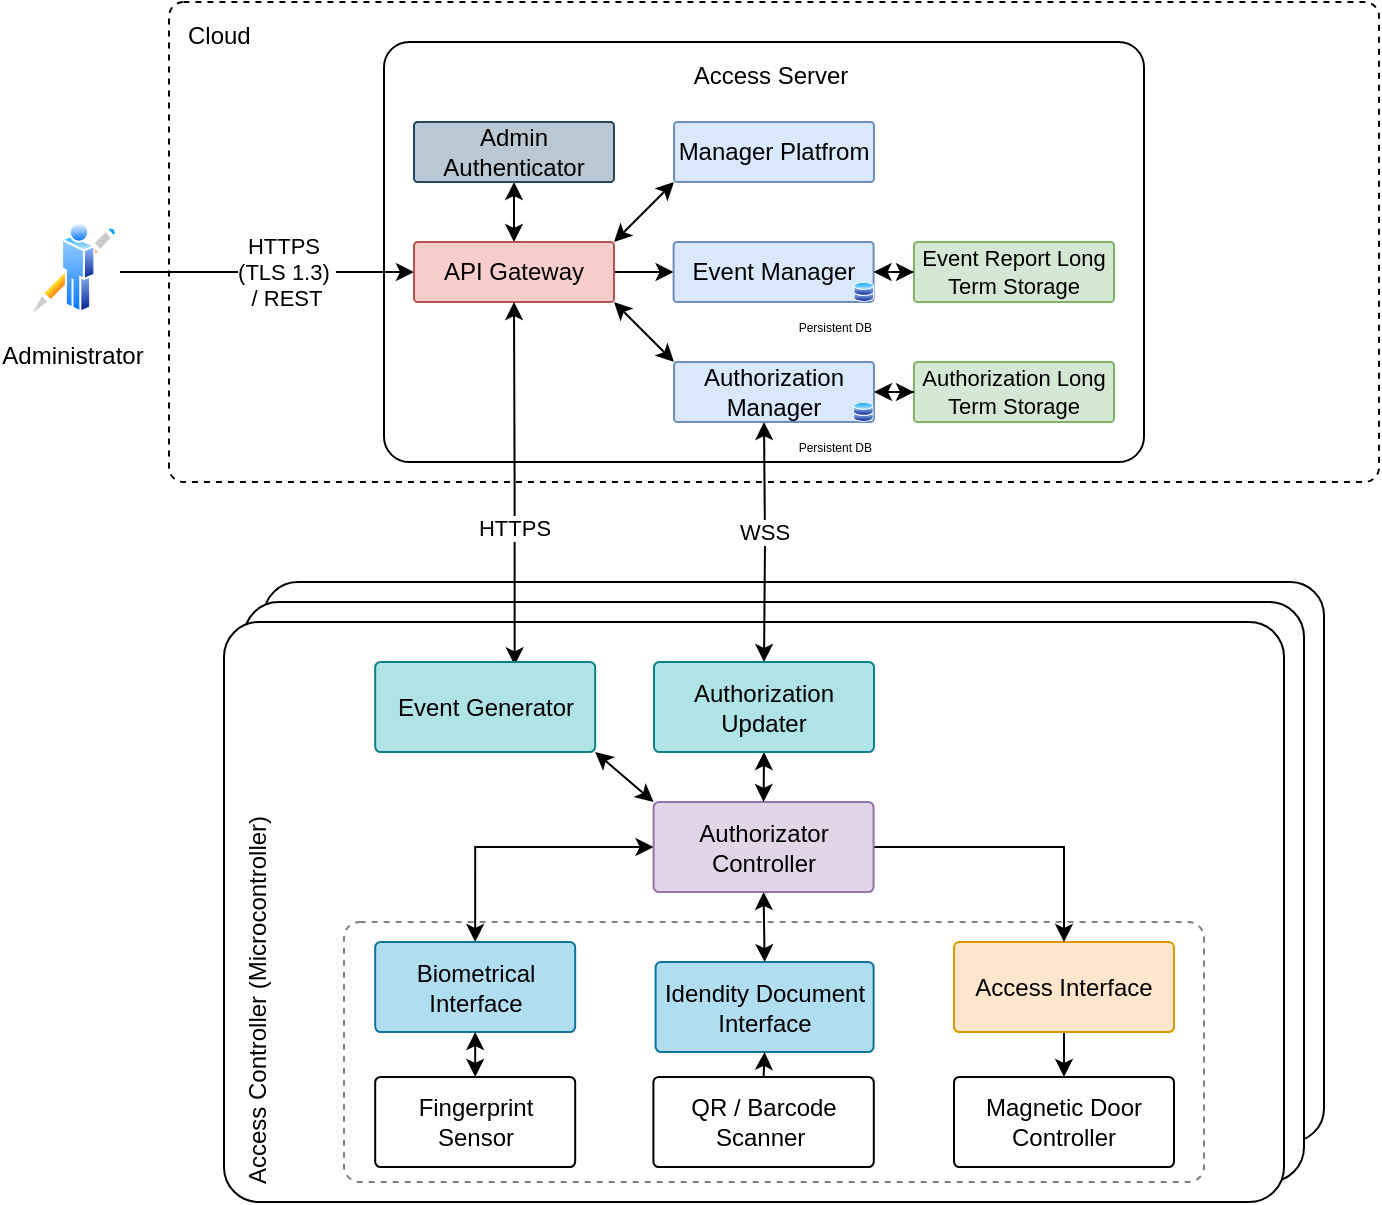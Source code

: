 <mxfile version="24.5.3" type="device" pages="3">
  <diagram name="Software Architecture" id="4ln4DQF9EGTRe7jdJQ3j">
    <mxGraphModel dx="1050" dy="621" grid="1" gridSize="10" guides="1" tooltips="1" connect="1" arrows="1" fold="1" page="1" pageScale="1" pageWidth="827" pageHeight="1169" math="0" shadow="0">
      <root>
        <mxCell id="0" />
        <mxCell id="1" parent="0" />
        <mxCell id="eJu7jBKDineT7EG7Edx5-34" value="" style="rounded=1;whiteSpace=wrap;html=1;arcSize=6;align=left;verticalAlign=top;spacingLeft=7;spacingTop=3;" parent="1" vertex="1">
          <mxGeometry x="190" y="490" width="530" height="280" as="geometry" />
        </mxCell>
        <mxCell id="eJu7jBKDineT7EG7Edx5-33" value="" style="rounded=1;whiteSpace=wrap;html=1;arcSize=6;align=left;verticalAlign=top;spacingLeft=7;spacingTop=3;" parent="1" vertex="1">
          <mxGeometry x="180" y="500" width="530" height="290" as="geometry" />
        </mxCell>
        <mxCell id="eJu7jBKDineT7EG7Edx5-1" value="Access Controller (Microcontroller)" style="rounded=1;whiteSpace=wrap;html=1;arcSize=6;align=left;verticalAlign=top;spacingLeft=7;spacingTop=3;horizontal=0;" parent="1" vertex="1">
          <mxGeometry x="170" y="510" width="530" height="290" as="geometry" />
        </mxCell>
        <mxCell id="YPB3_xjdWtOObmKn6QrC-1" value="&lt;hr&gt;" style="rounded=1;whiteSpace=wrap;html=1;arcSize=6;align=left;verticalAlign=top;spacingLeft=7;spacingTop=3;horizontal=0;fillColor=none;dashed=1;strokeWidth=1;strokeColor=#808080;" parent="1" vertex="1">
          <mxGeometry x="230" y="660" width="430" height="130" as="geometry" />
        </mxCell>
        <mxCell id="eJu7jBKDineT7EG7Edx5-35" value="Cloud" style="rounded=1;whiteSpace=wrap;html=1;arcSize=3;align=left;verticalAlign=top;spacingLeft=7;spacingTop=3;fillColor=none;dashed=1;" parent="1" vertex="1">
          <mxGeometry x="142.5" y="200" width="605" height="240" as="geometry" />
        </mxCell>
        <mxCell id="2tTULcnBKTe3POXMxXee-44" style="edgeStyle=orthogonalEdgeStyle;rounded=0;orthogonalLoop=1;jettySize=auto;html=1;exitX=0.5;exitY=0;exitDx=0;exitDy=0;entryX=0;entryY=0.5;entryDx=0;entryDy=0;startArrow=classic;startFill=1;" parent="1" source="eJu7jBKDineT7EG7Edx5-2" target="eJu7jBKDineT7EG7Edx5-13" edge="1">
          <mxGeometry relative="1" as="geometry" />
        </mxCell>
        <mxCell id="eJu7jBKDineT7EG7Edx5-2" value="Biometrical Interface" style="rounded=1;whiteSpace=wrap;html=1;arcSize=6;align=center;verticalAlign=middle;fillColor=#b1ddf0;strokeColor=#10739e;" parent="1" vertex="1">
          <mxGeometry x="245.59" y="670" width="100" height="45" as="geometry" />
        </mxCell>
        <mxCell id="eJu7jBKDineT7EG7Edx5-3" value="Idendity Document Interface" style="rounded=1;whiteSpace=wrap;html=1;arcSize=6;align=center;verticalAlign=middle;fillColor=#b1ddf0;strokeColor=#10739e;" parent="1" vertex="1">
          <mxGeometry x="385.8" y="680" width="109" height="45" as="geometry" />
        </mxCell>
        <mxCell id="eJu7jBKDineT7EG7Edx5-10" value="" style="edgeStyle=orthogonalEdgeStyle;rounded=0;orthogonalLoop=1;jettySize=auto;html=1;" parent="1" source="eJu7jBKDineT7EG7Edx5-4" target="eJu7jBKDineT7EG7Edx5-9" edge="1">
          <mxGeometry relative="1" as="geometry" />
        </mxCell>
        <mxCell id="eJu7jBKDineT7EG7Edx5-4" value="Access Interface" style="rounded=1;whiteSpace=wrap;html=1;arcSize=6;align=center;verticalAlign=middle;fillColor=#ffe6cc;strokeColor=#d79b00;" parent="1" vertex="1">
          <mxGeometry x="535" y="670" width="110" height="45" as="geometry" />
        </mxCell>
        <mxCell id="eJu7jBKDineT7EG7Edx5-6" value="" style="edgeStyle=orthogonalEdgeStyle;rounded=0;orthogonalLoop=1;jettySize=auto;html=1;startArrow=classic;startFill=1;" parent="1" source="eJu7jBKDineT7EG7Edx5-5" target="eJu7jBKDineT7EG7Edx5-2" edge="1">
          <mxGeometry relative="1" as="geometry" />
        </mxCell>
        <mxCell id="eJu7jBKDineT7EG7Edx5-5" value="Fingerprint Sensor" style="rounded=1;whiteSpace=wrap;html=1;arcSize=6;align=center;verticalAlign=middle;" parent="1" vertex="1">
          <mxGeometry x="245.59" y="737.5" width="100" height="45" as="geometry" />
        </mxCell>
        <mxCell id="YPB3_xjdWtOObmKn6QrC-2" style="edgeStyle=orthogonalEdgeStyle;rounded=0;orthogonalLoop=1;jettySize=auto;html=1;exitX=0.5;exitY=0;exitDx=0;exitDy=0;entryX=0.5;entryY=1;entryDx=0;entryDy=0;" parent="1" source="eJu7jBKDineT7EG7Edx5-7" target="eJu7jBKDineT7EG7Edx5-3" edge="1">
          <mxGeometry relative="1" as="geometry" />
        </mxCell>
        <mxCell id="eJu7jBKDineT7EG7Edx5-7" value="QR / Barcode Scanner&amp;nbsp;" style="rounded=1;whiteSpace=wrap;html=1;arcSize=6;align=center;verticalAlign=middle;" parent="1" vertex="1">
          <mxGeometry x="384.7" y="737.5" width="110.2" height="45" as="geometry" />
        </mxCell>
        <mxCell id="eJu7jBKDineT7EG7Edx5-9" value="Magnetic Door Controller" style="rounded=1;whiteSpace=wrap;html=1;arcSize=6;align=center;verticalAlign=middle;" parent="1" vertex="1">
          <mxGeometry x="535" y="737.5" width="110" height="45" as="geometry" />
        </mxCell>
        <mxCell id="2tTULcnBKTe3POXMxXee-45" style="edgeStyle=orthogonalEdgeStyle;rounded=0;orthogonalLoop=1;jettySize=auto;html=1;exitX=0.5;exitY=1;exitDx=0;exitDy=0;entryX=0.5;entryY=0;entryDx=0;entryDy=0;startArrow=classic;startFill=1;" parent="1" source="eJu7jBKDineT7EG7Edx5-13" target="eJu7jBKDineT7EG7Edx5-3" edge="1">
          <mxGeometry relative="1" as="geometry" />
        </mxCell>
        <mxCell id="2tTULcnBKTe3POXMxXee-46" style="edgeStyle=orthogonalEdgeStyle;rounded=0;orthogonalLoop=1;jettySize=auto;html=1;exitX=1;exitY=0.5;exitDx=0;exitDy=0;entryX=0.5;entryY=0;entryDx=0;entryDy=0;" parent="1" source="eJu7jBKDineT7EG7Edx5-13" target="eJu7jBKDineT7EG7Edx5-4" edge="1">
          <mxGeometry relative="1" as="geometry" />
        </mxCell>
        <mxCell id="eJu7jBKDineT7EG7Edx5-13" value="Authorizator&lt;div&gt;Controller&lt;/div&gt;" style="rounded=1;whiteSpace=wrap;html=1;arcSize=6;align=center;verticalAlign=middle;fillColor=#e1d5e7;strokeColor=#9673a6;" parent="1" vertex="1">
          <mxGeometry x="384.8" y="600" width="110" height="45" as="geometry" />
        </mxCell>
        <mxCell id="eJu7jBKDineT7EG7Edx5-22" value="Access Server" style="rounded=1;whiteSpace=wrap;html=1;arcSize=6;align=center;verticalAlign=top;spacingLeft=7;spacingTop=3;" parent="1" vertex="1">
          <mxGeometry x="250.0" y="220" width="380" height="210" as="geometry" />
        </mxCell>
        <mxCell id="YPB3_xjdWtOObmKn6QrC-4" value="" style="edgeStyle=orthogonalEdgeStyle;rounded=0;orthogonalLoop=1;jettySize=auto;html=1;" parent="1" source="eJu7jBKDineT7EG7Edx5-49" target="2tTULcnBKTe3POXMxXee-21" edge="1">
          <mxGeometry relative="1" as="geometry" />
        </mxCell>
        <mxCell id="eJu7jBKDineT7EG7Edx5-49" value="Event Report Long Term Storage" style="rounded=1;whiteSpace=wrap;html=1;arcSize=6;align=center;verticalAlign=middle;fillColor=#d5e8d4;strokeColor=#82b366;fontSize=11;" parent="1" vertex="1">
          <mxGeometry x="515" y="320" width="100" height="30" as="geometry" />
        </mxCell>
        <mxCell id="eJu7jBKDineT7EG7Edx5-50" value="Authorization Long Term Storage" style="rounded=1;whiteSpace=wrap;html=1;arcSize=6;align=center;verticalAlign=middle;fillColor=#d5e8d4;strokeColor=#82b366;fontSize=11;" parent="1" vertex="1">
          <mxGeometry x="515" y="380" width="100" height="30" as="geometry" />
        </mxCell>
        <mxCell id="eJu7jBKDineT7EG7Edx5-68" value="HTTPS&amp;nbsp;&lt;div&gt;(TLS 1.3)&amp;nbsp;&lt;div&gt;/ REST&lt;/div&gt;&lt;/div&gt;" style="edgeStyle=orthogonalEdgeStyle;rounded=0;orthogonalLoop=1;jettySize=auto;html=1;" parent="1" source="eJu7jBKDineT7EG7Edx5-56" target="eJu7jBKDineT7EG7Edx5-59" edge="1">
          <mxGeometry x="0.13" relative="1" as="geometry">
            <mxPoint as="offset" />
          </mxGeometry>
        </mxCell>
        <mxCell id="eJu7jBKDineT7EG7Edx5-56" value="Administrator" style="image;aspect=fixed;perimeter=ellipsePerimeter;html=1;align=center;shadow=0;dashed=0;spacingTop=3;image=img/lib/active_directory/writer.svg;" parent="1" vertex="1">
          <mxGeometry x="70" y="310" width="48" height="50" as="geometry" />
        </mxCell>
        <mxCell id="eJu7jBKDineT7EG7Edx5-67" value="" style="edgeStyle=orthogonalEdgeStyle;rounded=0;orthogonalLoop=1;jettySize=auto;html=1;startArrow=classic;startFill=1;" parent="1" source="eJu7jBKDineT7EG7Edx5-59" target="eJu7jBKDineT7EG7Edx5-60" edge="1">
          <mxGeometry relative="1" as="geometry" />
        </mxCell>
        <mxCell id="2tTULcnBKTe3POXMxXee-24" value="" style="edgeStyle=orthogonalEdgeStyle;rounded=0;orthogonalLoop=1;jettySize=auto;html=1;entryX=0;entryY=0.5;entryDx=0;entryDy=0;" parent="1" source="eJu7jBKDineT7EG7Edx5-59" target="2tTULcnBKTe3POXMxXee-21" edge="1">
          <mxGeometry relative="1" as="geometry" />
        </mxCell>
        <mxCell id="2tTULcnBKTe3POXMxXee-25" style="rounded=0;orthogonalLoop=1;jettySize=auto;html=1;exitX=1;exitY=1;exitDx=0;exitDy=0;entryX=0;entryY=0;entryDx=0;entryDy=0;startArrow=classic;startFill=1;" parent="1" source="eJu7jBKDineT7EG7Edx5-59" target="2tTULcnBKTe3POXMxXee-5" edge="1">
          <mxGeometry relative="1" as="geometry" />
        </mxCell>
        <mxCell id="mv8fzb5SBmghlTZGNaSZ-3" style="rounded=0;orthogonalLoop=1;jettySize=auto;html=1;exitX=1;exitY=0;exitDx=0;exitDy=0;entryX=0;entryY=1;entryDx=0;entryDy=0;startArrow=classic;startFill=1;" edge="1" parent="1" source="eJu7jBKDineT7EG7Edx5-59" target="mv8fzb5SBmghlTZGNaSZ-2">
          <mxGeometry relative="1" as="geometry" />
        </mxCell>
        <mxCell id="eJu7jBKDineT7EG7Edx5-59" value="API Gateway" style="rounded=1;whiteSpace=wrap;html=1;arcSize=6;align=center;verticalAlign=middle;fillColor=#f8cecc;strokeColor=#b85450;" parent="1" vertex="1">
          <mxGeometry x="265" y="320" width="100" height="30" as="geometry" />
        </mxCell>
        <mxCell id="eJu7jBKDineT7EG7Edx5-60" value="Admin Authenticator" style="rounded=1;whiteSpace=wrap;html=1;arcSize=6;align=center;verticalAlign=middle;fillColor=#bac8d3;strokeColor=#23445d;" parent="1" vertex="1">
          <mxGeometry x="265" y="260" width="100" height="30" as="geometry" />
        </mxCell>
        <mxCell id="2tTULcnBKTe3POXMxXee-16" value="" style="edgeStyle=orthogonalEdgeStyle;rounded=0;orthogonalLoop=1;jettySize=auto;html=1;startArrow=classic;startFill=1;" parent="1" source="2tTULcnBKTe3POXMxXee-5" target="eJu7jBKDineT7EG7Edx5-50" edge="1">
          <mxGeometry relative="1" as="geometry" />
        </mxCell>
        <mxCell id="2tTULcnBKTe3POXMxXee-47" value="WSS" style="edgeStyle=orthogonalEdgeStyle;rounded=0;orthogonalLoop=1;jettySize=auto;html=1;entryX=0.5;entryY=0;entryDx=0;entryDy=0;startArrow=classic;startFill=1;" parent="1" target="2tTULcnBKTe3POXMxXee-39" edge="1">
          <mxGeometry x="-0.08" relative="1" as="geometry">
            <mxPoint x="440" y="410" as="sourcePoint" />
            <mxPoint as="offset" />
          </mxGeometry>
        </mxCell>
        <mxCell id="2tTULcnBKTe3POXMxXee-5" value="Authorization Manager" style="rounded=1;whiteSpace=wrap;html=1;arcSize=6;align=center;verticalAlign=middle;fillColor=#dae8fc;strokeColor=#6c8ebf;" parent="1" vertex="1">
          <mxGeometry x="395" y="380" width="100" height="30" as="geometry" />
        </mxCell>
        <mxCell id="2tTULcnBKTe3POXMxXee-23" style="edgeStyle=orthogonalEdgeStyle;rounded=0;orthogonalLoop=1;jettySize=auto;html=1;exitX=1;exitY=0.5;exitDx=0;exitDy=0;entryX=0;entryY=0.5;entryDx=0;entryDy=0;" parent="1" source="2tTULcnBKTe3POXMxXee-21" target="eJu7jBKDineT7EG7Edx5-49" edge="1">
          <mxGeometry relative="1" as="geometry" />
        </mxCell>
        <mxCell id="2tTULcnBKTe3POXMxXee-21" value="Event Manager" style="rounded=1;whiteSpace=wrap;html=1;arcSize=6;align=center;verticalAlign=middle;fillColor=#dae8fc;strokeColor=#6c8ebf;" parent="1" vertex="1">
          <mxGeometry x="394.8" y="320" width="100" height="30" as="geometry" />
        </mxCell>
        <mxCell id="2tTULcnBKTe3POXMxXee-40" value="HTTPS" style="edgeStyle=orthogonalEdgeStyle;rounded=0;orthogonalLoop=1;jettySize=auto;html=1;entryX=0.5;entryY=1;entryDx=0;entryDy=0;exitX=0.634;exitY=0.037;exitDx=0;exitDy=0;exitPerimeter=0;startArrow=classic;startFill=1;" parent="1" source="2tTULcnBKTe3POXMxXee-38" target="eJu7jBKDineT7EG7Edx5-59" edge="1">
          <mxGeometry x="-0.253" relative="1" as="geometry">
            <mxPoint y="-1" as="offset" />
          </mxGeometry>
        </mxCell>
        <mxCell id="2tTULcnBKTe3POXMxXee-41" style="rounded=0;orthogonalLoop=1;jettySize=auto;html=1;exitX=1;exitY=1;exitDx=0;exitDy=0;entryX=0;entryY=0;entryDx=0;entryDy=0;startArrow=classic;startFill=1;" parent="1" source="2tTULcnBKTe3POXMxXee-38" target="eJu7jBKDineT7EG7Edx5-13" edge="1">
          <mxGeometry relative="1" as="geometry" />
        </mxCell>
        <mxCell id="2tTULcnBKTe3POXMxXee-38" value="Event Generator" style="rounded=1;whiteSpace=wrap;html=1;arcSize=6;align=center;verticalAlign=middle;fillColor=#b0e3e6;strokeColor=#0e8088;" parent="1" vertex="1">
          <mxGeometry x="245.59" y="530" width="110" height="45" as="geometry" />
        </mxCell>
        <mxCell id="2tTULcnBKTe3POXMxXee-43" style="edgeStyle=orthogonalEdgeStyle;rounded=0;orthogonalLoop=1;jettySize=auto;html=1;exitX=0.5;exitY=1;exitDx=0;exitDy=0;entryX=0.5;entryY=0;entryDx=0;entryDy=0;startArrow=classic;startFill=1;" parent="1" source="2tTULcnBKTe3POXMxXee-39" target="eJu7jBKDineT7EG7Edx5-13" edge="1">
          <mxGeometry relative="1" as="geometry" />
        </mxCell>
        <mxCell id="2tTULcnBKTe3POXMxXee-39" value="Authorization Updater" style="rounded=1;whiteSpace=wrap;html=1;arcSize=6;align=center;verticalAlign=middle;fillColor=#b0e3e6;strokeColor=#0e8088;" parent="1" vertex="1">
          <mxGeometry x="385" y="530" width="110" height="45" as="geometry" />
        </mxCell>
        <mxCell id="eJu7jBKDineT7EG7Edx5-70" value="Persistent DB" style="image;aspect=fixed;perimeter=ellipsePerimeter;html=1;align=right;shadow=0;dashed=0;spacingTop=3;image=img/lib/active_directory/databases.svg;fontSize=6;" parent="1" vertex="1">
          <mxGeometry x="484.8" y="340" width="10.2" height="10" as="geometry" />
        </mxCell>
        <mxCell id="eJu7jBKDineT7EG7Edx5-69" value="Persistent DB" style="image;aspect=fixed;perimeter=ellipsePerimeter;html=1;align=right;shadow=0;dashed=0;spacingTop=3;image=img/lib/active_directory/databases.svg;fontSize=6;" parent="1" vertex="1">
          <mxGeometry x="484.6" y="400" width="10.2" height="10" as="geometry" />
        </mxCell>
        <mxCell id="mv8fzb5SBmghlTZGNaSZ-2" value="Manager Platfrom" style="rounded=1;whiteSpace=wrap;html=1;arcSize=6;align=center;verticalAlign=middle;fillColor=#dae8fc;strokeColor=#6c8ebf;" vertex="1" parent="1">
          <mxGeometry x="395" y="260" width="100" height="30" as="geometry" />
        </mxCell>
      </root>
    </mxGraphModel>
  </diagram>
  <diagram id="OwzojQZqE-CiKzJ9VNTK" name="Cloud Infraestructure">
    <mxGraphModel dx="1050" dy="621" grid="1" gridSize="10" guides="1" tooltips="1" connect="1" arrows="1" fold="1" page="1" pageScale="1" pageWidth="827" pageHeight="1169" math="0" shadow="0">
      <root>
        <mxCell id="0" />
        <mxCell id="1" parent="0" />
        <mxCell id="JgnjXdKMKmw-SO_9fQhn-74" value="Public subnet" style="points=[[0,0],[0.25,0],[0.5,0],[0.75,0],[1,0],[1,0.25],[1,0.5],[1,0.75],[1,1],[0.75,1],[0.5,1],[0.25,1],[0,1],[0,0.75],[0,0.5],[0,0.25]];outlineConnect=0;gradientColor=none;html=1;whiteSpace=wrap;fontSize=12;fontStyle=0;container=1;pointerEvents=0;collapsible=0;recursiveResize=0;shape=mxgraph.aws4.group;grIcon=mxgraph.aws4.group_security_group;grStroke=0;strokeColor=#7AA116;fillColor=#F2F6E8;verticalAlign=top;align=left;spacingLeft=30;fontColor=#248814;dashed=0;" vertex="1" parent="1">
          <mxGeometry x="155" y="407.5" width="165" height="132.5" as="geometry" />
        </mxCell>
        <mxCell id="JgnjXdKMKmw-SO_9fQhn-65" value="VPS" style="rounded=1;whiteSpace=wrap;html=1;fillColor=none;arcSize=4;align=left;verticalAlign=top;spacingLeft=12;dashed=1;" vertex="1" parent="1">
          <mxGeometry x="360" y="300" width="190" height="420" as="geometry" />
        </mxCell>
        <mxCell id="JgnjXdKMKmw-SO_9fQhn-72" value="VPC" style="points=[[0,0],[0.25,0],[0.5,0],[0.75,0],[1,0],[1,0.25],[1,0.5],[1,0.75],[1,1],[0.75,1],[0.5,1],[0.25,1],[0,1],[0,0.75],[0,0.5],[0,0.25]];outlineConnect=0;gradientColor=none;html=1;whiteSpace=wrap;fontSize=12;fontStyle=0;container=1;pointerEvents=0;collapsible=0;recursiveResize=0;shape=mxgraph.aws4.group;grIcon=mxgraph.aws4.group_vpc2;strokeColor=#8C4FFF;fillColor=none;verticalAlign=top;align=left;spacingLeft=30;fontColor=#AAB7B8;dashed=0;" vertex="1" parent="1">
          <mxGeometry x="340" y="260" width="460" height="520" as="geometry" />
        </mxCell>
        <mxCell id="JgnjXdKMKmw-SO_9fQhn-66" value="VPS" style="rounded=1;whiteSpace=wrap;html=1;fillColor=none;arcSize=4;verticalAlign=top;align=left;spacingLeft=12;dashed=1;" vertex="1" parent="1">
          <mxGeometry x="580" y="480" width="141" height="240" as="geometry" />
        </mxCell>
        <mxCell id="JgnjXdKMKmw-SO_9fQhn-13" value="HTTPS" style="edgeStyle=orthogonalEdgeStyle;rounded=0;orthogonalLoop=1;jettySize=auto;html=1;entryX=0;entryY=0.5;entryDx=0;entryDy=0;startArrow=classic;startFill=1;" edge="1" parent="1" target="JgnjXdKMKmw-SO_9fQhn-9">
          <mxGeometry relative="1" as="geometry">
            <mxPoint x="365" y="449" as="sourcePoint" />
          </mxGeometry>
        </mxCell>
        <mxCell id="JgnjXdKMKmw-SO_9fQhn-64" value="" style="edgeStyle=orthogonalEdgeStyle;rounded=0;orthogonalLoop=1;jettySize=auto;html=1;startArrow=classic;startFill=1;" edge="1" parent="1" source="JgnjXdKMKmw-SO_9fQhn-44" target="JgnjXdKMKmw-SO_9fQhn-45">
          <mxGeometry relative="1" as="geometry" />
        </mxCell>
        <mxCell id="JgnjXdKMKmw-SO_9fQhn-44" value="Firewall" style="sketch=0;points=[[0,0,0],[0.25,0,0],[0.5,0,0],[0.75,0,0],[1,0,0],[0,1,0],[0.25,1,0],[0.5,1,0],[0.75,1,0],[1,1,0],[0,0.25,0],[0,0.5,0],[0,0.75,0],[1,0.25,0],[1,0.5,0],[1,0.75,0]];outlineConnect=0;fontColor=#232F3E;fillColor=#DD344C;strokeColor=#ffffff;dashed=0;verticalLabelPosition=bottom;verticalAlign=top;align=center;html=1;fontSize=12;fontStyle=0;aspect=fixed;shape=mxgraph.aws4.resourceIcon;resIcon=mxgraph.aws4.network_firewall;" vertex="1" parent="1">
          <mxGeometry x="170" y="448.5" width="48" height="48" as="geometry" />
        </mxCell>
        <mxCell id="JgnjXdKMKmw-SO_9fQhn-45" value="API&lt;div&gt;Gateway&lt;/div&gt;" style="sketch=0;points=[[0,0,0],[0.25,0,0],[0.5,0,0],[0.75,0,0],[1,0,0],[0,1,0],[0.25,1,0],[0.5,1,0],[0.75,1,0],[1,1,0],[0,0.25,0],[0,0.5,0],[0,0.75,0],[1,0.25,0],[1,0.5,0],[1,0.75,0]];outlineConnect=0;fontColor=#232F3E;fillColor=#E7157B;strokeColor=#ffffff;dashed=0;verticalLabelPosition=bottom;verticalAlign=top;align=center;html=1;fontSize=12;fontStyle=0;aspect=fixed;shape=mxgraph.aws4.resourceIcon;resIcon=mxgraph.aws4.api_gateway;" vertex="1" parent="1">
          <mxGeometry x="260" y="450" width="45" height="45" as="geometry" />
        </mxCell>
        <mxCell id="JgnjXdKMKmw-SO_9fQhn-46" value="Admin&lt;div&gt;Authenticator&lt;/div&gt;" style="sketch=0;outlineConnect=0;fontColor=#232F3E;gradientColor=none;fillColor=#E7157B;strokeColor=none;dashed=0;verticalLabelPosition=bottom;verticalAlign=top;align=center;html=1;fontSize=12;fontStyle=1;aspect=fixed;pointerEvents=1;shape=mxgraph.aws4.endpoint;" vertex="1" parent="1">
          <mxGeometry x="393" y="330" width="39" height="39" as="geometry" />
        </mxCell>
        <mxCell id="JgnjXdKMKmw-SO_9fQhn-49" value="Manager&lt;div&gt;Platform&lt;/div&gt;" style="sketch=0;outlineConnect=0;fontColor=#232F3E;gradientColor=none;fillColor=#E7157B;strokeColor=none;dashed=0;verticalLabelPosition=bottom;verticalAlign=top;align=center;html=1;fontSize=12;fontStyle=1;aspect=fixed;pointerEvents=1;shape=mxgraph.aws4.endpoint;" vertex="1" parent="1">
          <mxGeometry x="393" y="430" width="38" height="38" as="geometry" />
        </mxCell>
        <mxCell id="JgnjXdKMKmw-SO_9fQhn-62" value="" style="edgeStyle=orthogonalEdgeStyle;rounded=0;orthogonalLoop=1;jettySize=auto;html=1;startArrow=classic;startFill=1;" edge="1" parent="1" source="JgnjXdKMKmw-SO_9fQhn-50" target="JgnjXdKMKmw-SO_9fQhn-54">
          <mxGeometry relative="1" as="geometry" />
        </mxCell>
        <mxCell id="JgnjXdKMKmw-SO_9fQhn-50" value="Event&lt;div&gt;Manager&lt;/div&gt;" style="sketch=0;outlineConnect=0;fontColor=#232F3E;gradientColor=none;fillColor=#E7157B;strokeColor=none;dashed=0;verticalLabelPosition=bottom;verticalAlign=top;align=center;html=1;fontSize=12;fontStyle=1;aspect=fixed;pointerEvents=1;shape=mxgraph.aws4.endpoint;" vertex="1" parent="1">
          <mxGeometry x="393" y="526" width="39" height="39" as="geometry" />
        </mxCell>
        <mxCell id="JgnjXdKMKmw-SO_9fQhn-63" value="" style="edgeStyle=orthogonalEdgeStyle;rounded=0;orthogonalLoop=1;jettySize=auto;html=1;startArrow=classic;startFill=1;" edge="1" parent="1" source="JgnjXdKMKmw-SO_9fQhn-52" target="JgnjXdKMKmw-SO_9fQhn-53">
          <mxGeometry relative="1" as="geometry" />
        </mxCell>
        <mxCell id="JgnjXdKMKmw-SO_9fQhn-52" value="Authorization&lt;div&gt;Manager&lt;/div&gt;" style="sketch=0;outlineConnect=0;fontColor=#232F3E;gradientColor=none;fillColor=#E7157B;strokeColor=none;dashed=0;verticalLabelPosition=bottom;verticalAlign=top;align=center;html=1;fontSize=12;fontStyle=1;aspect=fixed;pointerEvents=1;shape=mxgraph.aws4.endpoint;" vertex="1" parent="1">
          <mxGeometry x="393" y="624.5" width="38" height="38" as="geometry" />
        </mxCell>
        <mxCell id="JgnjXdKMKmw-SO_9fQhn-53" value="DB" style="sketch=0;points=[[0,0,0],[0.25,0,0],[0.5,0,0],[0.75,0,0],[1,0,0],[0,1,0],[0.25,1,0],[0.5,1,0],[0.75,1,0],[1,1,0],[0,0.25,0],[0,0.5,0],[0,0.75,0],[1,0.25,0],[1,0.5,0],[1,0.75,0]];outlineConnect=0;fontColor=#232F3E;fillColor=#C925D1;strokeColor=#ffffff;dashed=0;verticalLabelPosition=bottom;verticalAlign=top;align=center;html=1;fontSize=12;fontStyle=0;aspect=fixed;shape=mxgraph.aws4.resourceIcon;resIcon=mxgraph.aws4.database;" vertex="1" parent="1">
          <mxGeometry x="488" y="619.5" width="48" height="48" as="geometry" />
        </mxCell>
        <mxCell id="JgnjXdKMKmw-SO_9fQhn-54" value="DB" style="sketch=0;points=[[0,0,0],[0.25,0,0],[0.5,0,0],[0.75,0,0],[1,0,0],[0,1,0],[0.25,1,0],[0.5,1,0],[0.75,1,0],[1,1,0],[0,0.25,0],[0,0.5,0],[0,0.75,0],[1,0.25,0],[1,0.5,0],[1,0.75,0]];outlineConnect=0;fontColor=#232F3E;fillColor=#C925D1;strokeColor=#ffffff;dashed=0;verticalLabelPosition=bottom;verticalAlign=top;align=center;html=1;fontSize=12;fontStyle=0;aspect=fixed;shape=mxgraph.aws4.resourceIcon;resIcon=mxgraph.aws4.database;" vertex="1" parent="1">
          <mxGeometry x="488" y="521.5" width="48" height="48" as="geometry" />
        </mxCell>
        <mxCell id="JgnjXdKMKmw-SO_9fQhn-56" value="Like S3" style="sketch=0;points=[[0,0,0],[0.25,0,0],[0.5,0,0],[0.75,0,0],[1,0,0],[0,1,0],[0.25,1,0],[0.5,1,0],[0.75,1,0],[1,1,0],[0,0.25,0],[0,0.5,0],[0,0.75,0],[1,0.25,0],[1,0.5,0],[1,0.75,0]];outlineConnect=0;fontColor=#232F3E;fillColor=#7AA116;strokeColor=#ffffff;dashed=0;verticalLabelPosition=bottom;verticalAlign=top;align=center;html=1;fontSize=12;fontStyle=0;aspect=fixed;shape=mxgraph.aws4.resourceIcon;resIcon=mxgraph.aws4.s3;" vertex="1" parent="1">
          <mxGeometry x="741" y="526" width="48" height="48" as="geometry" />
        </mxCell>
        <mxCell id="JgnjXdKMKmw-SO_9fQhn-57" value="Like S3" style="sketch=0;points=[[0,0,0],[0.25,0,0],[0.5,0,0],[0.75,0,0],[1,0,0],[0,1,0],[0.25,1,0],[0.5,1,0],[0.75,1,0],[1,1,0],[0,0.25,0],[0,0.5,0],[0,0.75,0],[1,0.25,0],[1,0.5,0],[1,0.75,0]];outlineConnect=0;fontColor=#232F3E;fillColor=#7AA116;strokeColor=#ffffff;dashed=0;verticalLabelPosition=bottom;verticalAlign=top;align=center;html=1;fontSize=12;fontStyle=0;aspect=fixed;shape=mxgraph.aws4.resourceIcon;resIcon=mxgraph.aws4.s3;" vertex="1" parent="1">
          <mxGeometry x="741" y="619.5" width="48" height="48" as="geometry" />
        </mxCell>
        <mxCell id="JgnjXdKMKmw-SO_9fQhn-69" value="" style="edgeStyle=orthogonalEdgeStyle;rounded=0;orthogonalLoop=1;jettySize=auto;html=1;startArrow=classic;startFill=1;" edge="1" parent="1" source="JgnjXdKMKmw-SO_9fQhn-58" target="JgnjXdKMKmw-SO_9fQhn-56">
          <mxGeometry relative="1" as="geometry" />
        </mxCell>
        <mxCell id="JgnjXdKMKmw-SO_9fQhn-58" value="Event Report Long Term Storage Module" style="rounded=1;whiteSpace=wrap;html=1;arcSize=6;align=center;verticalAlign=middle;fillColor=#d5e8d4;strokeColor=#82b366;fontSize=11;" vertex="1" parent="1">
          <mxGeometry x="599" y="520" width="100" height="60" as="geometry" />
        </mxCell>
        <mxCell id="JgnjXdKMKmw-SO_9fQhn-70" value="" style="edgeStyle=orthogonalEdgeStyle;rounded=0;orthogonalLoop=1;jettySize=auto;html=1;startArrow=classic;startFill=1;" edge="1" parent="1" source="JgnjXdKMKmw-SO_9fQhn-59" target="JgnjXdKMKmw-SO_9fQhn-57">
          <mxGeometry relative="1" as="geometry" />
        </mxCell>
        <mxCell id="JgnjXdKMKmw-SO_9fQhn-59" value="Authorization Long Term Storage Module" style="rounded=1;whiteSpace=wrap;html=1;arcSize=6;align=center;verticalAlign=middle;fillColor=#d5e8d4;strokeColor=#82b366;fontSize=11;" vertex="1" parent="1">
          <mxGeometry x="599" y="617" width="100" height="53" as="geometry" />
        </mxCell>
        <mxCell id="JgnjXdKMKmw-SO_9fQhn-68" value="Private Internal Access" style="edgeStyle=orthogonalEdgeStyle;rounded=0;orthogonalLoop=1;jettySize=auto;html=1;exitX=0.5;exitY=1;exitDx=0;exitDy=0;entryX=0.5;entryY=1;entryDx=0;entryDy=0;startArrow=classic;startFill=1;" edge="1" parent="1" source="JgnjXdKMKmw-SO_9fQhn-65" target="JgnjXdKMKmw-SO_9fQhn-66">
          <mxGeometry relative="1" as="geometry">
            <Array as="points">
              <mxPoint x="455" y="760" />
              <mxPoint x="651" y="760" />
            </Array>
          </mxGeometry>
        </mxCell>
        <mxCell id="JgnjXdKMKmw-SO_9fQhn-71" style="edgeStyle=orthogonalEdgeStyle;rounded=0;orthogonalLoop=1;jettySize=auto;html=1;entryX=0.004;entryY=0.41;entryDx=0;entryDy=0;entryPerimeter=0;startArrow=classic;startFill=1;" edge="1" parent="1" source="JgnjXdKMKmw-SO_9fQhn-45" target="JgnjXdKMKmw-SO_9fQhn-65">
          <mxGeometry relative="1" as="geometry" />
        </mxCell>
        <mxCell id="JgnjXdKMKmw-SO_9fQhn-77" value="HTTPS&lt;div&gt;WSS&lt;/div&gt;" style="edgeStyle=orthogonalEdgeStyle;rounded=0;orthogonalLoop=1;jettySize=auto;html=1;" edge="1" parent="1" source="JgnjXdKMKmw-SO_9fQhn-76" target="JgnjXdKMKmw-SO_9fQhn-44">
          <mxGeometry relative="1" as="geometry" />
        </mxCell>
        <mxCell id="JgnjXdKMKmw-SO_9fQhn-76" value="Admins&lt;div&gt;and&amp;nbsp;&lt;/div&gt;&lt;div&gt;Access Controllers&lt;/div&gt;" style="sketch=0;outlineConnect=0;fontColor=#232F3E;gradientColor=none;fillColor=#232F3D;strokeColor=none;dashed=0;verticalLabelPosition=bottom;verticalAlign=top;align=center;html=1;fontSize=12;fontStyle=0;aspect=fixed;pointerEvents=1;shape=mxgraph.aws4.users;" vertex="1" parent="1">
          <mxGeometry x="50" y="448.5" width="48" height="48" as="geometry" />
        </mxCell>
      </root>
    </mxGraphModel>
  </diagram>
  <diagram id="mE-PJtLbhf3p6fSrqt_A" name="Hardware">
    <mxGraphModel dx="875" dy="518" grid="1" gridSize="10" guides="1" tooltips="1" connect="1" arrows="1" fold="1" page="1" pageScale="1" pageWidth="827" pageHeight="1169" math="0" shadow="0">
      <root>
        <mxCell id="0" />
        <mxCell id="1" parent="0" />
        <mxCell id="pKxaFzy1tZkK4NdsQ6AA-6" value="Access Controller" style="rounded=1;whiteSpace=wrap;html=1;arcSize=3;fillColor=none;align=left;verticalAlign=top;strokeWidth=1;dashed=1;spacingLeft=12;" vertex="1" parent="1">
          <mxGeometry x="120" y="115" width="330" height="305" as="geometry" />
        </mxCell>
        <mxCell id="7IPPZdz-oLFEkM3lZCIT-2" value="MCU with WiFi or Ethernet Stack&lt;div&gt;&lt;br&gt;&lt;div&gt;ESP32&amp;nbsp;&lt;/div&gt;&lt;/div&gt;" style="rounded=1;whiteSpace=wrap;html=1;" vertex="1" parent="1">
          <mxGeometry x="310" y="180" width="120" height="210" as="geometry" />
        </mxCell>
        <mxCell id="pKxaFzy1tZkK4NdsQ6AA-1" value="UART" style="edgeStyle=orthogonalEdgeStyle;rounded=0;orthogonalLoop=1;jettySize=auto;html=1;entryX=0.008;entryY=0.221;entryDx=0;entryDy=0;entryPerimeter=0;" edge="1" parent="1" source="7IPPZdz-oLFEkM3lZCIT-3" target="7IPPZdz-oLFEkM3lZCIT-2">
          <mxGeometry relative="1" as="geometry" />
        </mxCell>
        <UserObject label="Capacitive Figerprint Sensor&lt;div&gt;&lt;br&gt;&lt;/div&gt;&lt;div&gt;&lt;h1 style=&quot;box-sizing: border-box; margin: 0px; padding: 0px; font-size: var(--h1fontsize); font-weight: 400; font-family: Arial, Helvetica, sans-serif, Arial, Helvetica, sans-serif; line-height: var(--h1lineheight); overflow-wrap: break-word; display: var(--page-title-display); clear: none; color: rgb(39, 38, 38); text-align: start; background-color: rgb(255, 255, 255);&quot; class=&quot;product_title entry-title&quot;&gt;CAMA-AFM31&lt;/h1&gt;&lt;br&gt;&lt;/div&gt;" link="https://www.camabio.com/en/cama-afm31-capacitive-fingerprint-module-with-FPC1020-fingerprint-sensor.html" id="7IPPZdz-oLFEkM3lZCIT-3">
          <mxCell style="rounded=1;whiteSpace=wrap;html=1;" vertex="1" parent="1">
            <mxGeometry x="140" y="180" width="120" height="90" as="geometry" />
          </mxCell>
        </UserObject>
        <UserObject label="QR / Barcode Scanner&lt;div&gt;&lt;br&gt;&lt;/div&gt;&lt;div&gt;Atom QR-Code&lt;/div&gt;" link="http://docs.m5stack.com/en/atom/atomic_qr" id="7IPPZdz-oLFEkM3lZCIT-4">
          <mxCell style="rounded=1;whiteSpace=wrap;html=1;" vertex="1" parent="1">
            <mxGeometry x="140" y="300" width="120" height="90" as="geometry" />
          </mxCell>
        </UserObject>
        <mxCell id="pKxaFzy1tZkK4NdsQ6AA-5" value="" style="edgeStyle=orthogonalEdgeStyle;rounded=0;orthogonalLoop=1;jettySize=auto;html=1;" edge="1" parent="1" source="7IPPZdz-oLFEkM3lZCIT-5" target="pKxaFzy1tZkK4NdsQ6AA-4">
          <mxGeometry relative="1" as="geometry" />
        </mxCell>
        <mxCell id="7IPPZdz-oLFEkM3lZCIT-5" value="Electromagnetic Controller (Power Stage)&lt;div style=&quot;font-size: 10px;&quot;&gt;&lt;br style=&quot;font-size: 10px;&quot;&gt;&lt;/div&gt;&lt;div style=&quot;font-size: 10px;&quot;&gt;Custom Electronic Implementation&lt;/div&gt;" style="rounded=1;whiteSpace=wrap;html=1;fontSize=10;" vertex="1" parent="1">
          <mxGeometry x="511" y="185" width="120" height="80" as="geometry" />
        </mxCell>
        <mxCell id="pKxaFzy1tZkK4NdsQ6AA-2" value="UART" style="edgeStyle=orthogonalEdgeStyle;rounded=0;orthogonalLoop=1;jettySize=auto;html=1;entryX=-0.002;entryY=0.788;entryDx=0;entryDy=0;entryPerimeter=0;" edge="1" parent="1" source="7IPPZdz-oLFEkM3lZCIT-4" target="7IPPZdz-oLFEkM3lZCIT-2">
          <mxGeometry relative="1" as="geometry" />
        </mxCell>
        <mxCell id="pKxaFzy1tZkK4NdsQ6AA-3" value="Logic&lt;div&gt;Control&lt;/div&gt;" style="edgeStyle=orthogonalEdgeStyle;rounded=0;orthogonalLoop=1;jettySize=auto;html=1;exitX=1;exitY=0.25;exitDx=0;exitDy=0;entryX=0;entryY=0.593;entryDx=0;entryDy=0;entryPerimeter=0;" edge="1" parent="1" source="7IPPZdz-oLFEkM3lZCIT-2" target="7IPPZdz-oLFEkM3lZCIT-5">
          <mxGeometry relative="1" as="geometry" />
        </mxCell>
        <mxCell id="pKxaFzy1tZkK4NdsQ6AA-4" value="Electromagnetic lock" style="rounded=1;whiteSpace=wrap;html=1;" vertex="1" parent="1">
          <mxGeometry x="661" y="200" width="110" height="50" as="geometry" />
        </mxCell>
      </root>
    </mxGraphModel>
  </diagram>
</mxfile>
